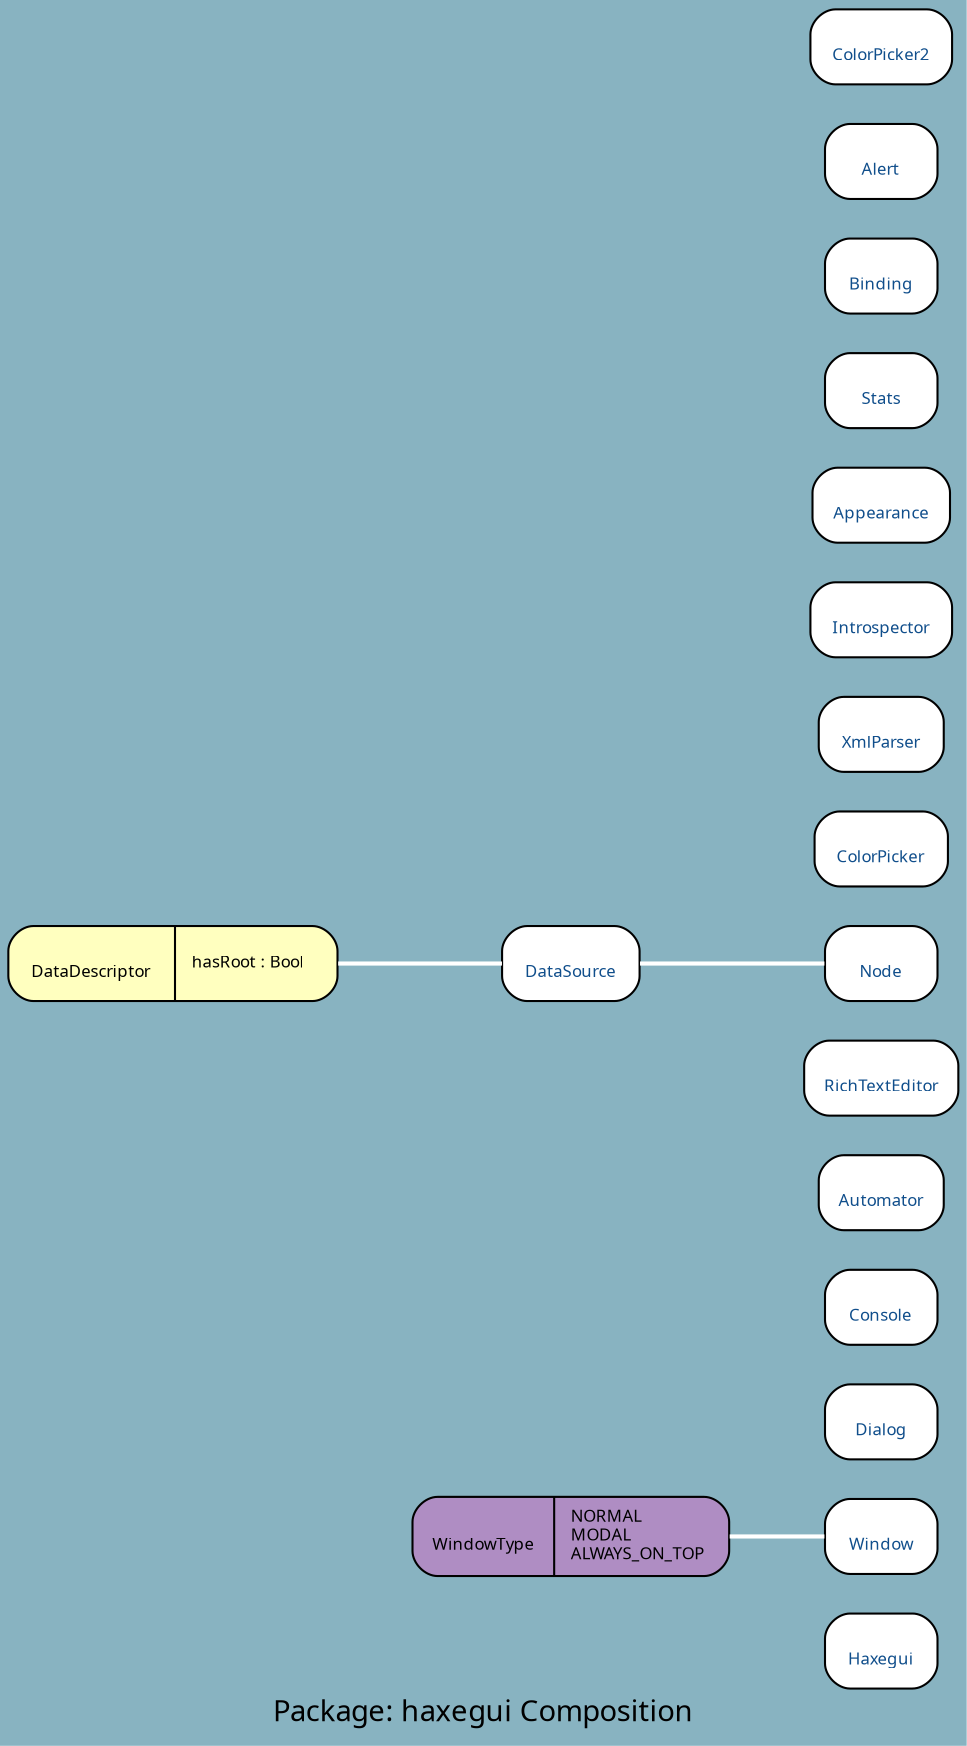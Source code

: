 digraph uml {
	graph [label="Package: haxegui Composition", ratio=compress, rankdir=RL, smoothing=avg_dist, overlap=false, fontname="DejaVu Sans Condenesed", fontsize=14, bgcolor="#88B3C1", fontcolor=black];
	node [label="\N", fontname="DejaVu Sans Condenesed", fontsize=8, shape=record, color=black, fontcolor=black];
	edge [fontname="DejaVu Sans Condenesed", fontsize=8, color=black, fontcolor=black];
	graph [lp="229,12",
		bb="0,0,458,817"];
	"haxegui.Haxegui" [label="{\nHaxegui}", fontcolor="#104E8B", style="rounded,filled", fillcolor=white, URL="../types/haxegui/Haxegui.html", tooltip="\nHaxegui", pos="420,43", rects="393,25,447,61", width="0.75", height="0.50"];
	"haxegui.Window" [label="{\nWindow}", fontcolor="#104E8B", style="rounded,filled", fillcolor=white, URL="../types/haxegui/Window.html", tooltip="\nWindow", pos="420,97", rects="393,79,447,115", width="0.75", height="0.50"];
	"haxegui.WindowType" [label="{\nWindowType|NORMAL\lMODAL\lALWAYS_ON_TOP\l}", style="rounded,filled", fillcolor="#af8dc3", pos="270,97", rects="194,78,260,116 260,78,346,116", width="2.11", height="0.53"];
	"haxegui.Dialog" [label="{\nDialog}", fontcolor="#104E8B", style="rounded,filled", fillcolor=white, URL="../types/haxegui/Dialog.html", tooltip="\nDialog", pos="420,151", rects="393,133,447,169", width="0.75", height="0.50"];
	"haxegui.Console" [label="{\nConsole}", fontcolor="#104E8B", style="rounded,filled", fillcolor=white, URL="../types/haxegui/Console.html", tooltip="\nConsole", pos="420,205", rects="393,187,447,223", width="0.75", height="0.50"];
	"haxegui.Automator" [label="{\nAutomator}", fontcolor="#104E8B", style="rounded,filled", fillcolor=white, URL="../types/haxegui/Automator.html", tooltip="\nAutomator", pos="420,259", rects="390,241,450,277", width="0.83", height="0.50"];
	"haxegui.RichTextEditor" [label="{\nRichTextEditor}", fontcolor="#104E8B", style="rounded,filled", fillcolor=white, URL="../types/haxegui/RichTextEditor.html", tooltip="\nRichTextEditor", pos="420,313", rects="383,295,458,331", width="1.03", height="0.50"];
	"haxegui.DataDescriptor" [label="{\nDataDescriptor|hasRoot : Bool\l}", style="rounded,filled", fillcolor="#ffffbf", pos="79,367", rects="0,349,80,385 80,349,158,385", width="2.19", height="0.50"];
	"haxegui.DataSource" [label="{\nDataSource}", fontcolor="#104E8B", style="rounded,filled", fillcolor=white, URL="../types/haxegui/DataSource.html", tooltip="\nDataSource", pos="270,367", rects="237,349,303,385", width="0.92", height="0.50"];
	"haxegui.ColorPicker" [label="{\nColorPicker}", fontcolor="#104E8B", style="rounded,filled", fillcolor=white, URL="../types/haxegui/ColorPicker.html", tooltip="\nColorPicker", pos="420,421", rects="388,403,452,439", width="0.89", height="0.50"];
	"haxegui.XmlParser" [label="{\nXmlParser}", fontcolor="#104E8B", style="rounded,filled", fillcolor=white, URL="../types/haxegui/XmlParser.html", tooltip="\nXmlParser", pos="420,475", rects="390,457,450,493", width="0.83", height="0.50"];
	"haxegui.Node" [label="{\nNode}", fontcolor="#104E8B", style="rounded,filled", fillcolor=white, URL="../types/haxegui/Node.html", tooltip="\nNode", pos="420,367", rects="393,349,447,385", width="0.75", height="0.50"];
	"haxegui.Introspector" [label="{\nIntrospector}", fontcolor="#104E8B", style="rounded,filled", fillcolor=white, URL="../types/haxegui/Introspector.html", tooltip="\nIntrospector", pos="420,529", rects="386,511,454,547", width="0.94", height="0.50"];
	"haxegui.Appearance" [label="{\nAppearance}", fontcolor="#104E8B", style="rounded,filled", fillcolor=white, URL="../types/haxegui/Appearance.html", tooltip="\nAppearance", pos="420,583", rects="387,565,453,601", width="0.92", height="0.50"];
	"haxegui.Stats" [label="{\nStats}", fontcolor="#104E8B", style="rounded,filled", fillcolor=white, URL="../types/haxegui/Stats.html", tooltip="\nStats", pos="420,637", rects="393,619,447,655", width="0.75", height="0.50"];
	"haxegui.Binding" [label="{\nBinding}", fontcolor="#104E8B", style="rounded,filled", fillcolor=white, URL="../types/haxegui/Binding.html", tooltip="\nBinding", pos="420,691", rects="393,673,447,709", width="0.75", height="0.50"];
	"haxegui.Alert" [label="{\nAlert}", fontcolor="#104E8B", style="rounded,filled", fillcolor=white, URL="../types/haxegui/Alert.html", tooltip="\nAlert", pos="420,745", rects="393,727,447,763", width="0.75", height="0.50"];
	"haxegui.ColorPicker2" [label="{\nColorPicker2}", fontcolor="#104E8B", style="rounded,filled", fillcolor=white, URL="../types/haxegui/ColorPicker2.html", tooltip="\nColorPicker2", pos="420,799", rects="386,781,455,817", width="0.94", height="0.50"];
	"haxegui.Window" -> "haxegui.WindowType" [color=white, style=bold, arrowhead=none, arrowtail=diamond, arrowsize=1, pos="s,393,97 381,97 370,97 358,97 346,97"];
	"haxegui.DataSource" -> "haxegui.DataDescriptor" [color=white, style=bold, arrowhead=none, arrowtail=diamond, arrowsize=1, pos="s,237,367 225,367 205,367 181,367 158,367"];
	"haxegui.Node" -> "haxegui.DataSource" [color=white, style=bold, arrowhead=none, arrowtail=diamond, arrowsize=1, pos="s,393,367 381,367 357,367 326,367 303,367"];
}

